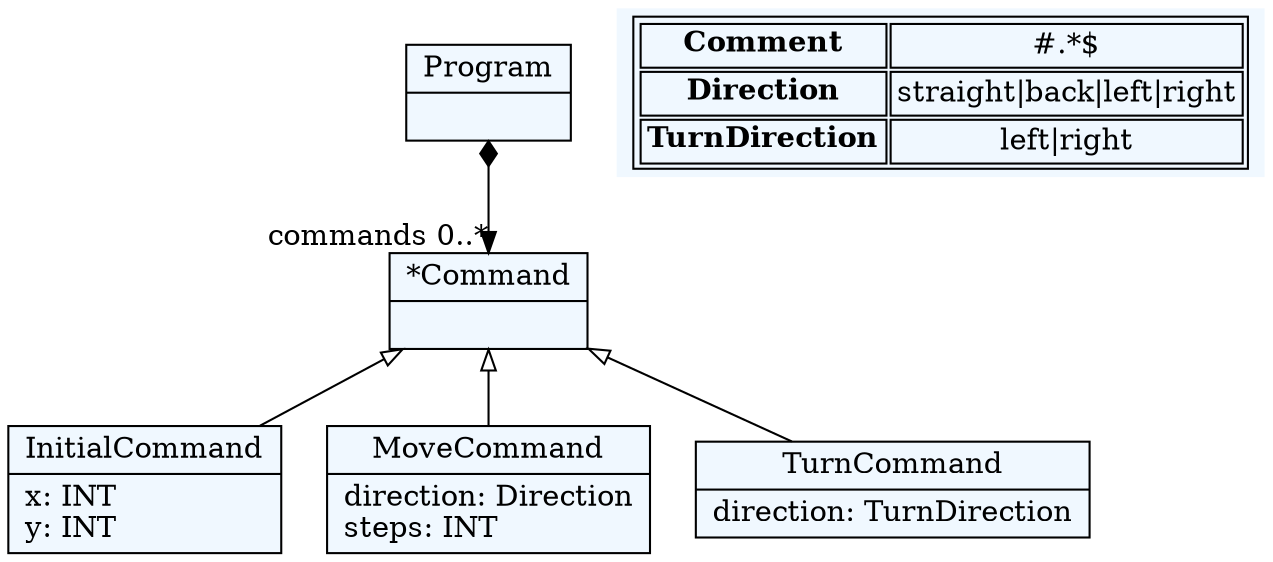 
    digraph textX {
    fontname = "Bitstream Vera Sans"
    fontsize = 8
    node[
        shape=record,
        style=filled,
        fillcolor=aliceblue
    ]
    nodesep = 0.3
    edge[dir=black,arrowtail=empty]


130211618385760[ label="{Program|}"]

130211618385712[ label="{*Command|}"]

130211618388496[ label="{InitialCommand|x: INT\ly: INT\l}"]

130211616627872[ label="{MoveCommand|direction: Direction\lsteps: INT\l}"]

130211616626768[ label="{TurnCommand|direction: TurnDirection\l}"]



130211618385760 -> 130211618385712[arrowtail=diamond, dir=both, headlabel="commands 0..*"]
130211618385712 -> 130211618388496 [dir=back]
130211618385712 -> 130211616627872 [dir=back]
130211618385712 -> 130211616626768 [dir=back]
match_rules [ shape=plaintext, label=< <table>
	<tr>
		<td><b>Comment</b></td><td>#.*$</td>
	</tr>
	<tr>
		<td><b>Direction</b></td><td>straight|back|left|right</td>
	</tr>
	<tr>
		<td><b>TurnDirection</b></td><td>left|right</td>
	</tr>
</table> >]


}
